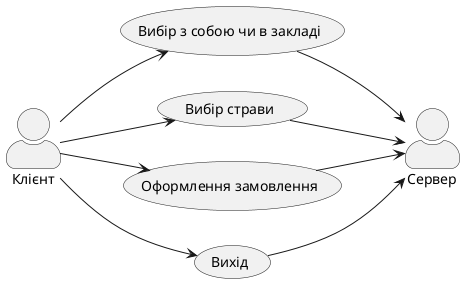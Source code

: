 @startuml1234
left to right direction
skinparam actorStyle awesome

actor Клієнт
actor Сервер



Клієнт --> (Use)
Клієнт --> (Dish)
Клієнт --> (Buy)
Клієнт --> (Exit)

(Use) --> Сервер
(Dish) --> Сервер
(Buy) --> Сервер
(Exit) --> Сервер

"Вибір з собою чи в закладі" as (Use)
"Вибір страви" as (Dish)
"Оформлення замовлення" as (Buy)
"Вихід" as (Exit)
@enduml
